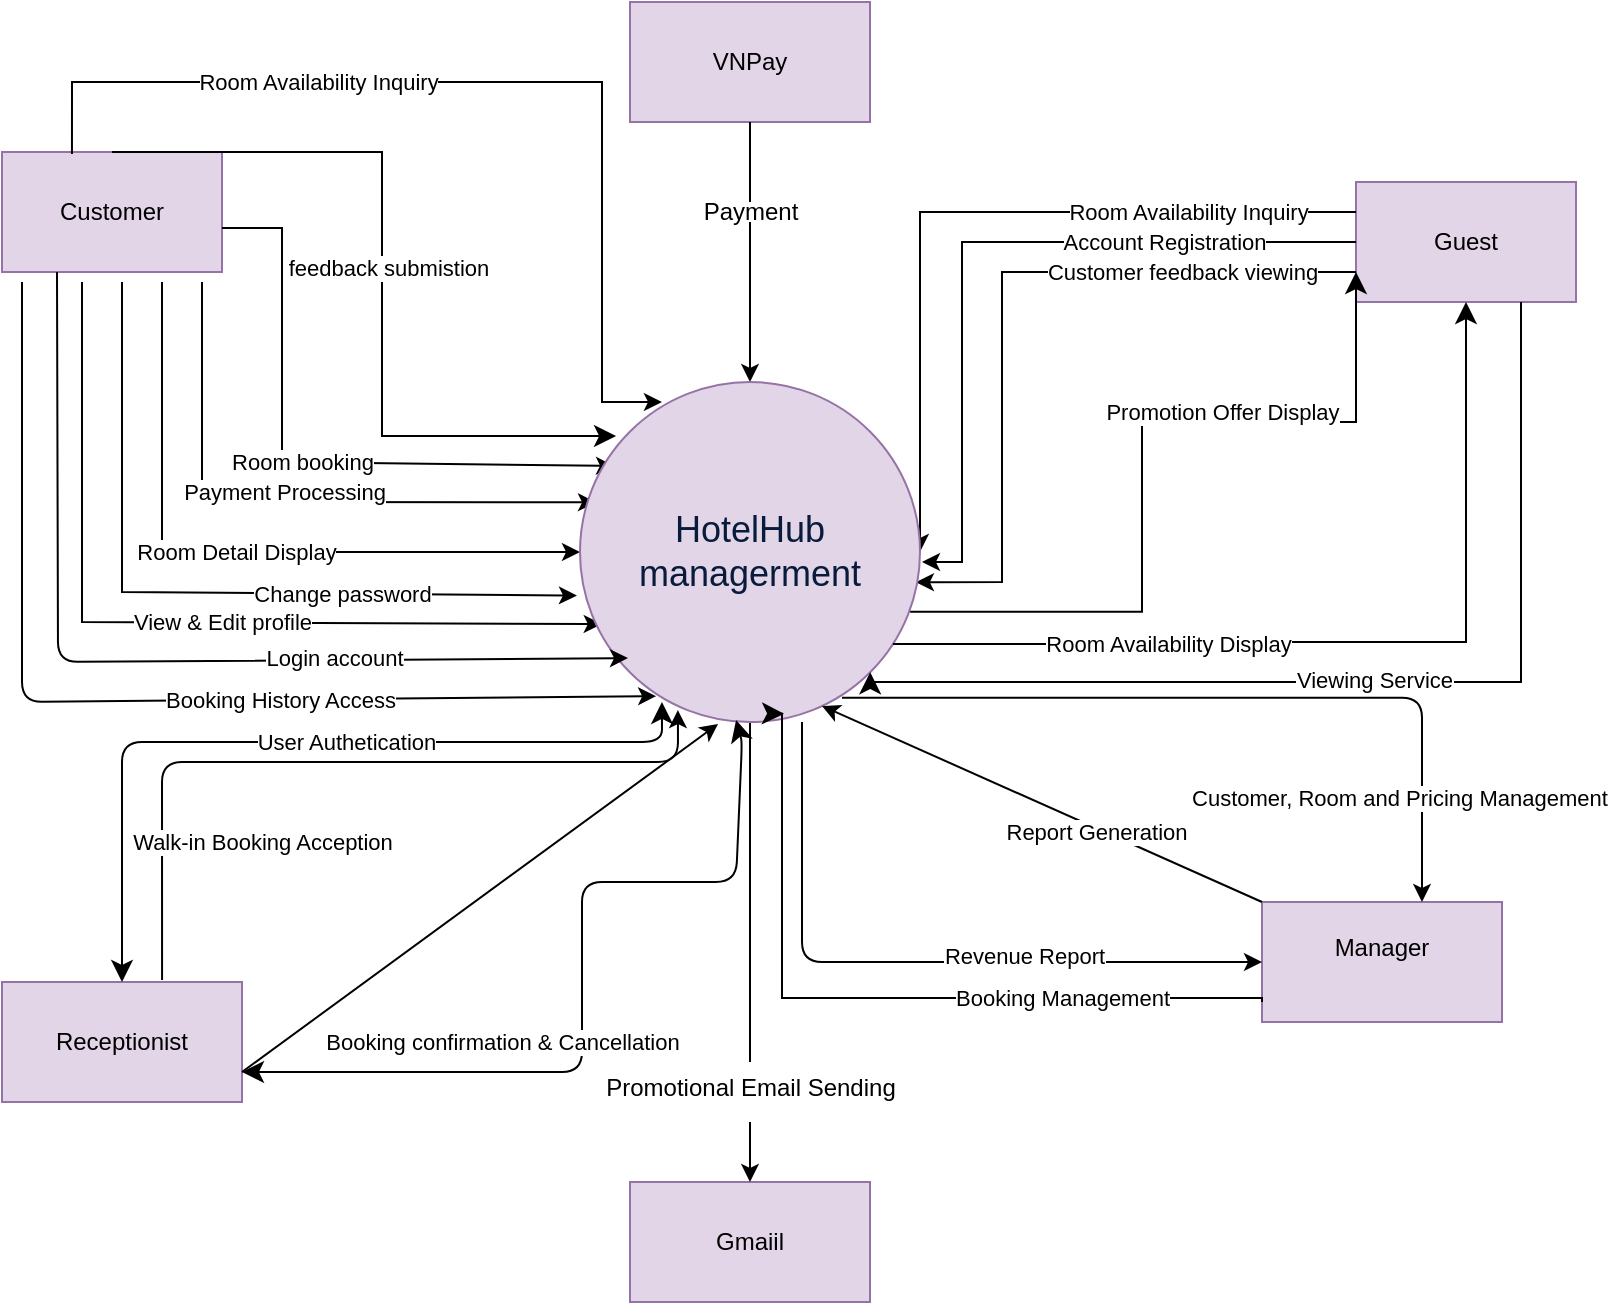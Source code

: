 <mxfile>
    <diagram id="FpP88SdQx1FiHgm2KiF4" name="Page-1">
        <mxGraphModel dx="1010" dy="779" grid="1" gridSize="10" guides="1" tooltips="1" connect="1" arrows="1" fold="1" page="1" pageScale="1" pageWidth="850" pageHeight="1100" math="0" shadow="0">
            <root>
                <mxCell id="0"/>
                <mxCell id="1" parent="0"/>
                <mxCell id="58" value="Customer" style="rounded=0;whiteSpace=wrap;html=1;fillColor=#e1d5e7;strokeColor=#9673a6;" vertex="1" parent="1">
                    <mxGeometry x="40" y="105" width="110" height="60" as="geometry"/>
                </mxCell>
                <mxCell id="59" value="Guest" style="rounded=0;whiteSpace=wrap;html=1;fillColor=#e1d5e7;strokeColor=#9673a6;" vertex="1" parent="1">
                    <mxGeometry x="717" y="120" width="110" height="60" as="geometry"/>
                </mxCell>
                <mxCell id="60" value="VNPay" style="rounded=0;whiteSpace=wrap;html=1;fillColor=#e1d5e7;strokeColor=#9673a6;" vertex="1" parent="1">
                    <mxGeometry x="354" y="30" width="120" height="60" as="geometry"/>
                </mxCell>
                <mxCell id="61" value="" style="endArrow=classic;html=1;rounded=0;entryX=0.5;entryY=0;entryDx=0;entryDy=0;" edge="1" parent="1" target="89">
                    <mxGeometry width="50" height="50" relative="1" as="geometry">
                        <mxPoint x="414" y="140" as="sourcePoint"/>
                        <mxPoint x="410" y="210" as="targetPoint"/>
                    </mxGeometry>
                </mxCell>
                <mxCell id="62" value="" style="endArrow=classic;html=1;rounded=0;fontFamily=Helvetica;fontSize=11;fontColor=default;labelBackgroundColor=default;resizable=0;entryX=1;entryY=0.5;entryDx=0;entryDy=0;exitX=0;exitY=0.25;exitDx=0;exitDy=0;" edge="1" parent="1" source="59" target="89">
                    <mxGeometry relative="1" as="geometry">
                        <mxPoint x="390" y="190" as="sourcePoint"/>
                        <mxPoint x="490" y="190" as="targetPoint"/>
                        <Array as="points">
                            <mxPoint x="590" y="135"/>
                            <mxPoint x="700" y="135"/>
                            <mxPoint x="499" y="135"/>
                            <mxPoint x="499" y="220"/>
                        </Array>
                    </mxGeometry>
                </mxCell>
                <mxCell id="63" value="Room Availability Inquiry" style="edgeLabel;resizable=0;html=1;;align=center;verticalAlign=middle;fontFamily=Helvetica;fontSize=11;fontColor=default;labelBackgroundColor=default;fillColor=none;gradientColor=none;" connectable="0" vertex="1" parent="62">
                    <mxGeometry relative="1" as="geometry"/>
                </mxCell>
                <mxCell id="64" value="Manager&lt;div&gt;&lt;br&gt;&lt;/div&gt;" style="rounded=0;whiteSpace=wrap;html=1;fillColor=#e1d5e7;strokeColor=#9673a6;" vertex="1" parent="1">
                    <mxGeometry x="670" y="480" width="120" height="60" as="geometry"/>
                </mxCell>
                <mxCell id="65" value="Gmaiil" style="rounded=0;whiteSpace=wrap;html=1;fillColor=#e1d5e7;strokeColor=#9673a6;" vertex="1" parent="1">
                    <mxGeometry x="354" y="620" width="120" height="60" as="geometry"/>
                </mxCell>
                <mxCell id="66" value="Receptionist" style="rounded=0;whiteSpace=wrap;html=1;fillColor=#e1d5e7;strokeColor=#9673a6;" vertex="1" parent="1">
                    <mxGeometry x="40" y="520" width="120" height="60" as="geometry"/>
                </mxCell>
                <mxCell id="67" value="Payment" style="text;html=1;align=center;verticalAlign=middle;resizable=0;points=[];autosize=1;strokeColor=none;fillColor=none;" vertex="1" parent="1">
                    <mxGeometry x="379" y="120" width="70" height="30" as="geometry"/>
                </mxCell>
                <mxCell id="68" value="" style="endArrow=none;html=1;rounded=0;entryX=0.5;entryY=1;entryDx=0;entryDy=0;" edge="1" parent="1" target="60">
                    <mxGeometry width="50" height="50" relative="1" as="geometry">
                        <mxPoint x="414" y="130" as="sourcePoint"/>
                        <mxPoint x="474" y="70" as="targetPoint"/>
                    </mxGeometry>
                </mxCell>
                <mxCell id="69" value="&lt;div&gt;&lt;br&gt;&lt;/div&gt;" style="text;html=1;align=center;verticalAlign=middle;resizable=0;points=[];autosize=1;strokeColor=none;fillColor=none;" vertex="1" parent="1">
                    <mxGeometry x="245" y="205" width="20" height="30" as="geometry"/>
                </mxCell>
                <mxCell id="70" value="" style="endArrow=classic;html=1;rounded=0;entryX=0.047;entryY=0.354;entryDx=0;entryDy=0;entryPerimeter=0;" edge="1" parent="1" target="89">
                    <mxGeometry width="50" height="50" relative="1" as="geometry">
                        <mxPoint x="140" y="170" as="sourcePoint"/>
                        <mxPoint x="330" y="170" as="targetPoint"/>
                        <Array as="points">
                            <mxPoint x="140" y="280"/>
                        </Array>
                    </mxGeometry>
                </mxCell>
                <mxCell id="71" value="Payment Processing&lt;div&gt;&lt;br style=&quot;font-size: 12px; background-color: rgb(236, 236, 236);&quot;&gt;&lt;/div&gt;" style="edgeLabel;html=1;align=center;verticalAlign=middle;resizable=0;points=[];fontFamily=Helvetica;fontSize=11;fontColor=default;labelBackgroundColor=default;fillColor=none;gradientColor=none;" connectable="0" vertex="1" parent="70">
                    <mxGeometry x="-0.016" y="-2" relative="1" as="geometry">
                        <mxPoint as="offset"/>
                    </mxGeometry>
                </mxCell>
                <mxCell id="72" value="" style="endArrow=classic;html=1;rounded=0;fontFamily=Helvetica;fontSize=11;fontColor=default;labelBackgroundColor=default;resizable=0;exitX=0;exitY=0.5;exitDx=0;exitDy=0;" edge="1" parent="1" source="59">
                    <mxGeometry relative="1" as="geometry">
                        <mxPoint x="680" y="150" as="sourcePoint"/>
                        <mxPoint x="500" y="310" as="targetPoint"/>
                        <Array as="points">
                            <mxPoint x="640" y="150"/>
                            <mxPoint x="520" y="150"/>
                            <mxPoint x="520" y="310"/>
                        </Array>
                    </mxGeometry>
                </mxCell>
                <mxCell id="73" value="Account Registration" style="edgeLabel;resizable=0;html=1;;align=center;verticalAlign=middle;fontFamily=Helvetica;fontSize=11;fontColor=default;labelBackgroundColor=default;fillColor=none;gradientColor=none;" connectable="0" vertex="1" parent="72">
                    <mxGeometry relative="1" as="geometry">
                        <mxPoint x="92" as="offset"/>
                    </mxGeometry>
                </mxCell>
                <mxCell id="74" value="" style="endArrow=classic;html=1;rounded=0;entryX=0.5;entryY=0;entryDx=0;entryDy=0;" edge="1" parent="1" target="65">
                    <mxGeometry width="50" height="50" relative="1" as="geometry">
                        <mxPoint x="414" y="590" as="sourcePoint"/>
                        <mxPoint x="464" y="540" as="targetPoint"/>
                    </mxGeometry>
                </mxCell>
                <mxCell id="75" value="" style="endArrow=none;html=1;rounded=0;" edge="1" parent="1">
                    <mxGeometry width="50" height="50" relative="1" as="geometry">
                        <mxPoint x="414" y="390" as="sourcePoint"/>
                        <mxPoint x="414" y="560" as="targetPoint"/>
                    </mxGeometry>
                </mxCell>
                <mxCell id="76" value="Promotional Email Sending" style="text;html=1;align=center;verticalAlign=middle;resizable=0;points=[];autosize=1;strokeColor=none;fillColor=none;" vertex="1" parent="1">
                    <mxGeometry x="329" y="558" width="170" height="30" as="geometry"/>
                </mxCell>
                <mxCell id="77" value="" style="endArrow=classic;html=1;rounded=0;fontFamily=Helvetica;fontSize=11;fontColor=default;labelBackgroundColor=default;resizable=0;exitX=0;exitY=0.75;exitDx=0;exitDy=0;entryX=0.988;entryY=0.589;entryDx=0;entryDy=0;entryPerimeter=0;" edge="1" parent="1" source="59" target="89">
                    <mxGeometry relative="1" as="geometry">
                        <mxPoint x="827" y="330" as="sourcePoint"/>
                        <mxPoint x="610" y="490" as="targetPoint"/>
                        <Array as="points">
                            <mxPoint x="540" y="165"/>
                            <mxPoint x="540" y="320"/>
                        </Array>
                    </mxGeometry>
                </mxCell>
                <mxCell id="78" value="Customer feedback viewing" style="edgeLabel;resizable=0;html=1;;align=center;verticalAlign=middle;fontFamily=Helvetica;fontSize=11;fontColor=default;labelBackgroundColor=default;fillColor=none;gradientColor=none;" connectable="0" vertex="1" parent="77">
                    <mxGeometry relative="1" as="geometry">
                        <mxPoint x="90" y="-11" as="offset"/>
                    </mxGeometry>
                </mxCell>
                <mxCell id="79" value="" style="endArrow=classic;html=1;rounded=0;fontFamily=Helvetica;fontSize=11;fontColor=default;labelBackgroundColor=default;resizable=0;entryX=0;entryY=0.5;entryDx=0;entryDy=0;" edge="1" parent="1" target="89">
                    <mxGeometry relative="1" as="geometry">
                        <mxPoint x="120" y="170" as="sourcePoint"/>
                        <mxPoint x="200" y="310" as="targetPoint"/>
                        <Array as="points">
                            <mxPoint x="120" y="305"/>
                        </Array>
                    </mxGeometry>
                </mxCell>
                <mxCell id="80" value="Room Detail Display" style="edgeLabel;resizable=0;html=1;;align=center;verticalAlign=middle;fontFamily=Helvetica;fontSize=11;fontColor=default;labelBackgroundColor=default;fillColor=none;gradientColor=none;" connectable="0" vertex="1" parent="79">
                    <mxGeometry relative="1" as="geometry"/>
                </mxCell>
                <mxCell id="81" value="" style="endArrow=classic;html=1;rounded=0;fontFamily=Helvetica;fontSize=11;fontColor=default;labelBackgroundColor=default;resizable=0;entryX=-0.009;entryY=0.628;entryDx=0;entryDy=0;entryPerimeter=0;" edge="1" parent="1" target="89">
                    <mxGeometry relative="1" as="geometry">
                        <mxPoint x="100" y="170" as="sourcePoint"/>
                        <mxPoint x="309" y="325" as="targetPoint"/>
                        <Array as="points">
                            <mxPoint x="100" y="325"/>
                        </Array>
                    </mxGeometry>
                </mxCell>
                <mxCell id="82" value="Change password" style="edgeLabel;resizable=0;html=1;;align=center;verticalAlign=middle;fontFamily=Helvetica;fontSize=11;fontColor=default;labelBackgroundColor=default;fillColor=none;gradientColor=none;" connectable="0" vertex="1" parent="81">
                    <mxGeometry relative="1" as="geometry">
                        <mxPoint x="74" as="offset"/>
                    </mxGeometry>
                </mxCell>
                <mxCell id="83" value="" style="endArrow=classic;html=1;rounded=0;fontFamily=Helvetica;fontSize=11;fontColor=default;labelBackgroundColor=default;resizable=0;entryX=0.064;entryY=0.712;entryDx=0;entryDy=0;entryPerimeter=0;" edge="1" parent="1" target="89">
                    <mxGeometry relative="1" as="geometry">
                        <mxPoint x="80" y="170" as="sourcePoint"/>
                        <mxPoint x="289" y="340" as="targetPoint"/>
                        <Array as="points">
                            <mxPoint x="80" y="340"/>
                        </Array>
                    </mxGeometry>
                </mxCell>
                <mxCell id="84" value="View &amp;amp; Edit profile" style="edgeLabel;resizable=0;html=1;;align=center;verticalAlign=middle;fontFamily=Helvetica;fontSize=11;fontColor=default;labelBackgroundColor=default;fillColor=none;gradientColor=none;" connectable="0" vertex="1" parent="83">
                    <mxGeometry relative="1" as="geometry">
                        <mxPoint x="25" as="offset"/>
                    </mxGeometry>
                </mxCell>
                <mxCell id="85" value="" style="endArrow=classic;html=1;rounded=0;fontFamily=Helvetica;fontSize=11;fontColor=default;labelBackgroundColor=default;resizable=0;entryX=0.1;entryY=0.247;entryDx=0;entryDy=0;entryPerimeter=0;" edge="1" parent="1" target="89">
                    <mxGeometry relative="1" as="geometry">
                        <mxPoint x="150" y="143" as="sourcePoint"/>
                        <mxPoint x="340" y="260" as="targetPoint"/>
                        <Array as="points">
                            <mxPoint x="180" y="143"/>
                            <mxPoint x="180" y="260"/>
                        </Array>
                    </mxGeometry>
                </mxCell>
                <mxCell id="86" value="Room booking" style="edgeLabel;resizable=0;html=1;;align=center;verticalAlign=middle;fontFamily=Helvetica;fontSize=11;fontColor=default;labelBackgroundColor=default;fillColor=none;gradientColor=none;" connectable="0" vertex="1" parent="85">
                    <mxGeometry relative="1" as="geometry"/>
                </mxCell>
                <mxCell id="87" value="" style="endArrow=none;html=1;rounded=0;" edge="1" parent="1" source="89">
                    <mxGeometry width="50" height="50" relative="1" as="geometry">
                        <mxPoint x="390" y="320" as="sourcePoint"/>
                        <mxPoint x="440" y="270" as="targetPoint"/>
                    </mxGeometry>
                </mxCell>
                <mxCell id="88" value="" style="endArrow=none;html=1;rounded=0;" edge="1" parent="1" target="89">
                    <mxGeometry width="50" height="50" relative="1" as="geometry">
                        <mxPoint x="390" y="320" as="sourcePoint"/>
                        <mxPoint x="440" y="270" as="targetPoint"/>
                    </mxGeometry>
                </mxCell>
                <mxCell id="89" value="&lt;span style=&quot;font-family: SegoeuiPc, Arial; color: rgb(8, 27, 58);&quot; data-sheets-root=&quot;1&quot;&gt;&lt;font style=&quot;font-size: 18px;&quot;&gt;HotelHub managerment&lt;/font&gt;&lt;/span&gt;" style="ellipse;whiteSpace=wrap;html=1;aspect=fixed;fillColor=#e1d5e7;strokeColor=#9673a6;" vertex="1" parent="1">
                    <mxGeometry x="329" y="220" width="170" height="170" as="geometry"/>
                </mxCell>
                <mxCell id="90" value="Booking Management" style="edgeStyle=segmentEdgeStyle;endArrow=classic;html=1;curved=0;rounded=0;endSize=8;startSize=8;sourcePerimeterSpacing=0;targetPerimeterSpacing=0;exitX=0;exitY=0.5;exitDx=0;exitDy=0;entryX=0.6;entryY=0.976;entryDx=0;entryDy=0;entryPerimeter=0;" edge="1" parent="1" target="89">
                    <mxGeometry x="-0.468" width="100" relative="1" as="geometry">
                        <mxPoint x="670" y="530" as="sourcePoint"/>
                        <mxPoint x="430" y="410" as="targetPoint"/>
                        <Array as="points">
                            <mxPoint x="670" y="528"/>
                            <mxPoint x="430" y="528"/>
                        </Array>
                        <mxPoint as="offset"/>
                    </mxGeometry>
                </mxCell>
                <mxCell id="91" value="" style="edgeStyle=segmentEdgeStyle;endArrow=classic;html=1;curved=0;rounded=0;endSize=8;startSize=8;sourcePerimeterSpacing=0;targetPerimeterSpacing=0;entryX=0.5;entryY=1;entryDx=0;entryDy=0;" edge="1" parent="1" source="89" target="59">
                    <mxGeometry width="100" relative="1" as="geometry">
                        <mxPoint x="733.98" y="180.0" as="sourcePoint"/>
                        <mxPoint x="540" y="410" as="targetPoint"/>
                        <Array as="points">
                            <mxPoint x="640" y="351"/>
                            <mxPoint x="640" y="350"/>
                            <mxPoint x="772" y="350"/>
                        </Array>
                    </mxGeometry>
                </mxCell>
                <mxCell id="92" value="Room Availability Display" style="edgeLabel;html=1;align=center;verticalAlign=middle;resizable=0;points=[];" vertex="1" connectable="0" parent="91">
                    <mxGeometry x="-0.178" y="-1" relative="1" as="geometry">
                        <mxPoint x="-50" as="offset"/>
                    </mxGeometry>
                </mxCell>
                <mxCell id="93" value="" style="edgeStyle=segmentEdgeStyle;endArrow=classic;html=1;curved=0;rounded=0;endSize=8;startSize=8;sourcePerimeterSpacing=0;targetPerimeterSpacing=0;exitX=0.75;exitY=1;exitDx=0;exitDy=0;entryX=1;entryY=1;entryDx=0;entryDy=0;" edge="1" parent="1" source="59" target="89">
                    <mxGeometry width="100" relative="1" as="geometry">
                        <mxPoint x="742.03" y="205.0" as="sourcePoint"/>
                        <mxPoint x="449" y="380.02" as="targetPoint"/>
                        <Array as="points">
                            <mxPoint x="800" y="370"/>
                            <mxPoint x="474" y="370"/>
                        </Array>
                    </mxGeometry>
                </mxCell>
                <mxCell id="94" value="Viewing Service" style="edgeLabel;html=1;align=center;verticalAlign=middle;resizable=0;points=[];" vertex="1" connectable="0" parent="93">
                    <mxGeometry x="-0.178" y="-1" relative="1" as="geometry">
                        <mxPoint x="-50" as="offset"/>
                    </mxGeometry>
                </mxCell>
                <mxCell id="95" value="" style="edgeStyle=segmentEdgeStyle;endArrow=classic;html=1;curved=0;rounded=0;endSize=8;startSize=8;sourcePerimeterSpacing=0;targetPerimeterSpacing=0;exitX=0.971;exitY=0.676;exitDx=0;exitDy=0;exitPerimeter=0;entryX=0;entryY=0.75;entryDx=0;entryDy=0;" edge="1" parent="1" source="89" target="59">
                    <mxGeometry width="100" relative="1" as="geometry">
                        <mxPoint x="580" y="260" as="sourcePoint"/>
                        <mxPoint x="680" y="300" as="targetPoint"/>
                        <Array as="points">
                            <mxPoint x="610" y="335"/>
                            <mxPoint x="610" y="240"/>
                            <mxPoint x="717" y="240"/>
                        </Array>
                    </mxGeometry>
                </mxCell>
                <mxCell id="96" value="Promotion Offer Display" style="edgeLabel;html=1;align=center;verticalAlign=middle;resizable=0;points=[];" vertex="1" connectable="0" parent="95">
                    <mxGeometry x="0.038" relative="1" as="geometry">
                        <mxPoint x="40" y="-12" as="offset"/>
                    </mxGeometry>
                </mxCell>
                <mxCell id="97" value="" style="endArrow=classic;html=1;rounded=0;fontFamily=Helvetica;fontSize=11;fontColor=default;labelBackgroundColor=default;resizable=0;exitX=0.318;exitY=0.017;exitDx=0;exitDy=0;exitPerimeter=0;entryX=0.241;entryY=0.059;entryDx=0;entryDy=0;entryPerimeter=0;" edge="1" parent="1" source="58" target="89">
                    <mxGeometry relative="1" as="geometry">
                        <mxPoint x="60" y="65" as="sourcePoint"/>
                        <mxPoint x="370" y="235" as="targetPoint"/>
                        <Array as="points">
                            <mxPoint x="75" y="70"/>
                            <mxPoint x="240" y="70"/>
                            <mxPoint x="340" y="70"/>
                            <mxPoint x="340" y="106"/>
                            <mxPoint x="340" y="150"/>
                            <mxPoint x="340" y="210"/>
                            <mxPoint x="340" y="230"/>
                        </Array>
                    </mxGeometry>
                </mxCell>
                <mxCell id="98" value="Room Availability Inquiry" style="edgeLabel;resizable=0;html=1;;align=center;verticalAlign=middle;fontFamily=Helvetica;fontSize=11;fontColor=default;labelBackgroundColor=default;fillColor=none;gradientColor=none;" connectable="0" vertex="1" parent="97">
                    <mxGeometry relative="1" as="geometry">
                        <mxPoint x="-87" as="offset"/>
                    </mxGeometry>
                </mxCell>
                <mxCell id="99" value="" style="edgeStyle=segmentEdgeStyle;endArrow=classic;html=1;curved=0;rounded=0;endSize=8;startSize=8;sourcePerimeterSpacing=0;targetPerimeterSpacing=0;exitX=0.5;exitY=0;exitDx=0;exitDy=0;entryX=0.106;entryY=0.159;entryDx=0;entryDy=0;entryPerimeter=0;" edge="1" parent="1" source="58" target="89">
                    <mxGeometry width="100" relative="1" as="geometry">
                        <mxPoint x="180" y="150" as="sourcePoint"/>
                        <mxPoint x="280" y="190" as="targetPoint"/>
                        <Array as="points">
                            <mxPoint x="230" y="105"/>
                            <mxPoint x="230" y="247"/>
                        </Array>
                    </mxGeometry>
                </mxCell>
                <mxCell id="100" value="feedback submistion" style="edgeLabel;html=1;align=center;verticalAlign=middle;resizable=0;points=[];" vertex="1" connectable="0" parent="99">
                    <mxGeometry x="-0.02" y="3" relative="1" as="geometry">
                        <mxPoint as="offset"/>
                    </mxGeometry>
                </mxCell>
                <mxCell id="101" value="" style="edgeStyle=none;orthogonalLoop=1;jettySize=auto;html=1;endArrow=classic;startArrow=classic;endSize=8;startSize=8;entryX=0.459;entryY=0.994;entryDx=0;entryDy=0;entryPerimeter=0;exitX=1;exitY=0.75;exitDx=0;exitDy=0;" edge="1" parent="1" target="89">
                    <mxGeometry width="100" relative="1" as="geometry">
                        <mxPoint x="160" y="565" as="sourcePoint"/>
                        <mxPoint x="390.03" y="390.99" as="targetPoint"/>
                        <Array as="points">
                            <mxPoint x="330" y="565"/>
                            <mxPoint x="330" y="470"/>
                            <mxPoint x="407" y="470"/>
                            <mxPoint x="410" y="400"/>
                        </Array>
                    </mxGeometry>
                </mxCell>
                <mxCell id="102" value="Booking confirmation &amp;amp; Cancellation" style="edgeLabel;html=1;align=center;verticalAlign=middle;resizable=0;points=[];" vertex="1" connectable="0" parent="101">
                    <mxGeometry x="-0.449" y="-1" relative="1" as="geometry">
                        <mxPoint x="13" y="-16" as="offset"/>
                    </mxGeometry>
                </mxCell>
                <mxCell id="103" value="" style="edgeStyle=none;orthogonalLoop=1;jettySize=auto;html=1;entryX=0.224;entryY=0.924;entryDx=0;entryDy=0;entryPerimeter=0;" edge="1" parent="1" target="89">
                    <mxGeometry width="100" relative="1" as="geometry">
                        <mxPoint x="50" y="170" as="sourcePoint"/>
                        <mxPoint x="354" y="360" as="targetPoint"/>
                        <Array as="points">
                            <mxPoint x="50" y="280"/>
                            <mxPoint x="50" y="380"/>
                        </Array>
                    </mxGeometry>
                </mxCell>
                <mxCell id="104" value="Booking History Access" style="edgeLabel;html=1;align=center;verticalAlign=middle;resizable=0;points=[];" vertex="1" connectable="0" parent="103">
                    <mxGeometry x="0.286" relative="1" as="geometry">
                        <mxPoint as="offset"/>
                    </mxGeometry>
                </mxCell>
                <mxCell id="105" value="" style="edgeStyle=none;orthogonalLoop=1;jettySize=auto;html=1;entryX=0.141;entryY=0.812;entryDx=0;entryDy=0;entryPerimeter=0;exitX=0.25;exitY=1;exitDx=0;exitDy=0;" edge="1" parent="1" source="58" target="89">
                    <mxGeometry width="100" relative="1" as="geometry">
                        <mxPoint x="245" y="360" as="sourcePoint"/>
                        <mxPoint x="345" y="360" as="targetPoint"/>
                        <Array as="points">
                            <mxPoint x="68" y="360"/>
                        </Array>
                    </mxGeometry>
                </mxCell>
                <mxCell id="106" value="Login account" style="edgeLabel;html=1;align=center;verticalAlign=middle;resizable=0;points=[];" vertex="1" connectable="0" parent="105">
                    <mxGeometry x="0.388" y="1" relative="1" as="geometry">
                        <mxPoint as="offset"/>
                    </mxGeometry>
                </mxCell>
                <mxCell id="107" value="" style="edgeStyle=none;orthogonalLoop=1;jettySize=auto;html=1;endArrow=classic;startArrow=classic;endSize=8;startSize=8;entryX=0.241;entryY=0.941;entryDx=0;entryDy=0;entryPerimeter=0;exitX=0.5;exitY=0;exitDx=0;exitDy=0;" edge="1" parent="1" source="66" target="89">
                    <mxGeometry width="100" relative="1" as="geometry">
                        <mxPoint x="120" y="400" as="sourcePoint"/>
                        <mxPoint x="400" y="390" as="targetPoint"/>
                        <Array as="points">
                            <mxPoint x="100" y="400"/>
                            <mxPoint x="250" y="400"/>
                            <mxPoint x="370" y="400"/>
                        </Array>
                    </mxGeometry>
                </mxCell>
                <mxCell id="108" value="User Authetication" style="edgeLabel;html=1;align=center;verticalAlign=middle;resizable=0;points=[];" vertex="1" connectable="0" parent="107">
                    <mxGeometry x="0.132" relative="1" as="geometry">
                        <mxPoint as="offset"/>
                    </mxGeometry>
                </mxCell>
                <mxCell id="109" value="" style="edgeStyle=none;orthogonalLoop=1;jettySize=auto;html=1;" edge="1" parent="1">
                    <mxGeometry width="100" relative="1" as="geometry">
                        <mxPoint x="460" y="377.93" as="sourcePoint"/>
                        <mxPoint x="750" y="480" as="targetPoint"/>
                        <Array as="points">
                            <mxPoint x="600" y="377.93"/>
                            <mxPoint x="750" y="377.93"/>
                        </Array>
                    </mxGeometry>
                </mxCell>
                <mxCell id="110" value="Customer, Room and Pricing Management&amp;nbsp;" style="edgeLabel;html=1;align=center;verticalAlign=middle;resizable=0;points=[];" vertex="1" connectable="0" parent="109">
                    <mxGeometry x="0.734" y="2" relative="1" as="geometry">
                        <mxPoint x="-12" as="offset"/>
                    </mxGeometry>
                </mxCell>
                <mxCell id="111" value="" style="edgeStyle=none;orthogonalLoop=1;jettySize=auto;html=1;exitX=0;exitY=0;exitDx=0;exitDy=0;" edge="1" parent="1" source="64">
                    <mxGeometry width="100" relative="1" as="geometry">
                        <mxPoint x="449.0" y="390.0" as="sourcePoint"/>
                        <mxPoint x="450" y="382" as="targetPoint"/>
                        <Array as="points"/>
                    </mxGeometry>
                </mxCell>
                <mxCell id="112" value="&lt;span style=&quot;color: rgb(0, 0, 0);&quot;&gt;Report Generation&lt;/span&gt;" style="edgeLabel;html=1;align=center;verticalAlign=middle;resizable=0;points=[];" vertex="1" connectable="0" parent="111">
                    <mxGeometry x="-0.248" y="2" relative="1" as="geometry">
                        <mxPoint as="offset"/>
                    </mxGeometry>
                </mxCell>
                <mxCell id="113" value="" style="edgeStyle=none;orthogonalLoop=1;jettySize=auto;html=1;entryX=0;entryY=0.5;entryDx=0;entryDy=0;" edge="1" parent="1" target="64">
                    <mxGeometry width="100" relative="1" as="geometry">
                        <mxPoint x="440" y="390" as="sourcePoint"/>
                        <mxPoint x="440" y="380" as="targetPoint"/>
                        <Array as="points">
                            <mxPoint x="440" y="510"/>
                        </Array>
                    </mxGeometry>
                </mxCell>
                <mxCell id="114" value="Revenue Report" style="edgeLabel;html=1;align=center;verticalAlign=middle;resizable=0;points=[];" vertex="1" connectable="0" parent="113">
                    <mxGeometry x="0.32" y="3" relative="1" as="geometry">
                        <mxPoint as="offset"/>
                    </mxGeometry>
                </mxCell>
                <mxCell id="115" value="" style="edgeStyle=none;orthogonalLoop=1;jettySize=auto;html=1;entryX=0.288;entryY=0.965;entryDx=0;entryDy=0;entryPerimeter=0;exitX=0.667;exitY=-0.017;exitDx=0;exitDy=0;exitPerimeter=0;" edge="1" parent="1" source="66" target="89">
                    <mxGeometry width="100" relative="1" as="geometry">
                        <mxPoint x="120" y="510" as="sourcePoint"/>
                        <mxPoint x="370" y="410" as="targetPoint"/>
                        <Array as="points">
                            <mxPoint x="120" y="410"/>
                            <mxPoint x="378" y="410"/>
                        </Array>
                    </mxGeometry>
                </mxCell>
                <mxCell id="116" value="Walk-in Booking Acception" style="edgeLabel;html=1;align=center;verticalAlign=middle;resizable=0;points=[];" vertex="1" connectable="0" parent="115">
                    <mxGeometry x="-0.649" y="-3" relative="1" as="geometry">
                        <mxPoint x="47" as="offset"/>
                    </mxGeometry>
                </mxCell>
                <mxCell id="117" value="" style="edgeStyle=none;orthogonalLoop=1;jettySize=auto;html=1;exitX=1;exitY=0.75;exitDx=0;exitDy=0;entryX=0.406;entryY=1.006;entryDx=0;entryDy=0;entryPerimeter=0;" edge="1" parent="1" source="66" target="89">
                    <mxGeometry width="100" relative="1" as="geometry">
                        <mxPoint x="230" y="440" as="sourcePoint"/>
                        <mxPoint x="330" y="440" as="targetPoint"/>
                        <Array as="points"/>
                    </mxGeometry>
                </mxCell>
            </root>
        </mxGraphModel>
    </diagram>
</mxfile>